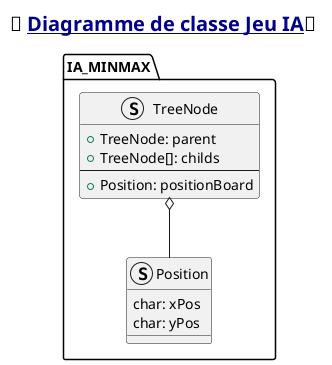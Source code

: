 @startuml classeDiagramme
'https://plantuml.com/deployment-diagram
title <size:20><U+1F916> <color:#darkblue><u>Diagramme de classe Jeu IA</u></color><U+1F916></size>

package IA_MINMAX
{
    struct TreeNode
    {
      + TreeNode: parent
      + TreeNode[]: childs
      ---
      + Position: positionBoard      
    }

    struct Position
    {
      char: xPos
      char: yPos
    }


    TreeNode o-- Position
}

@enduml